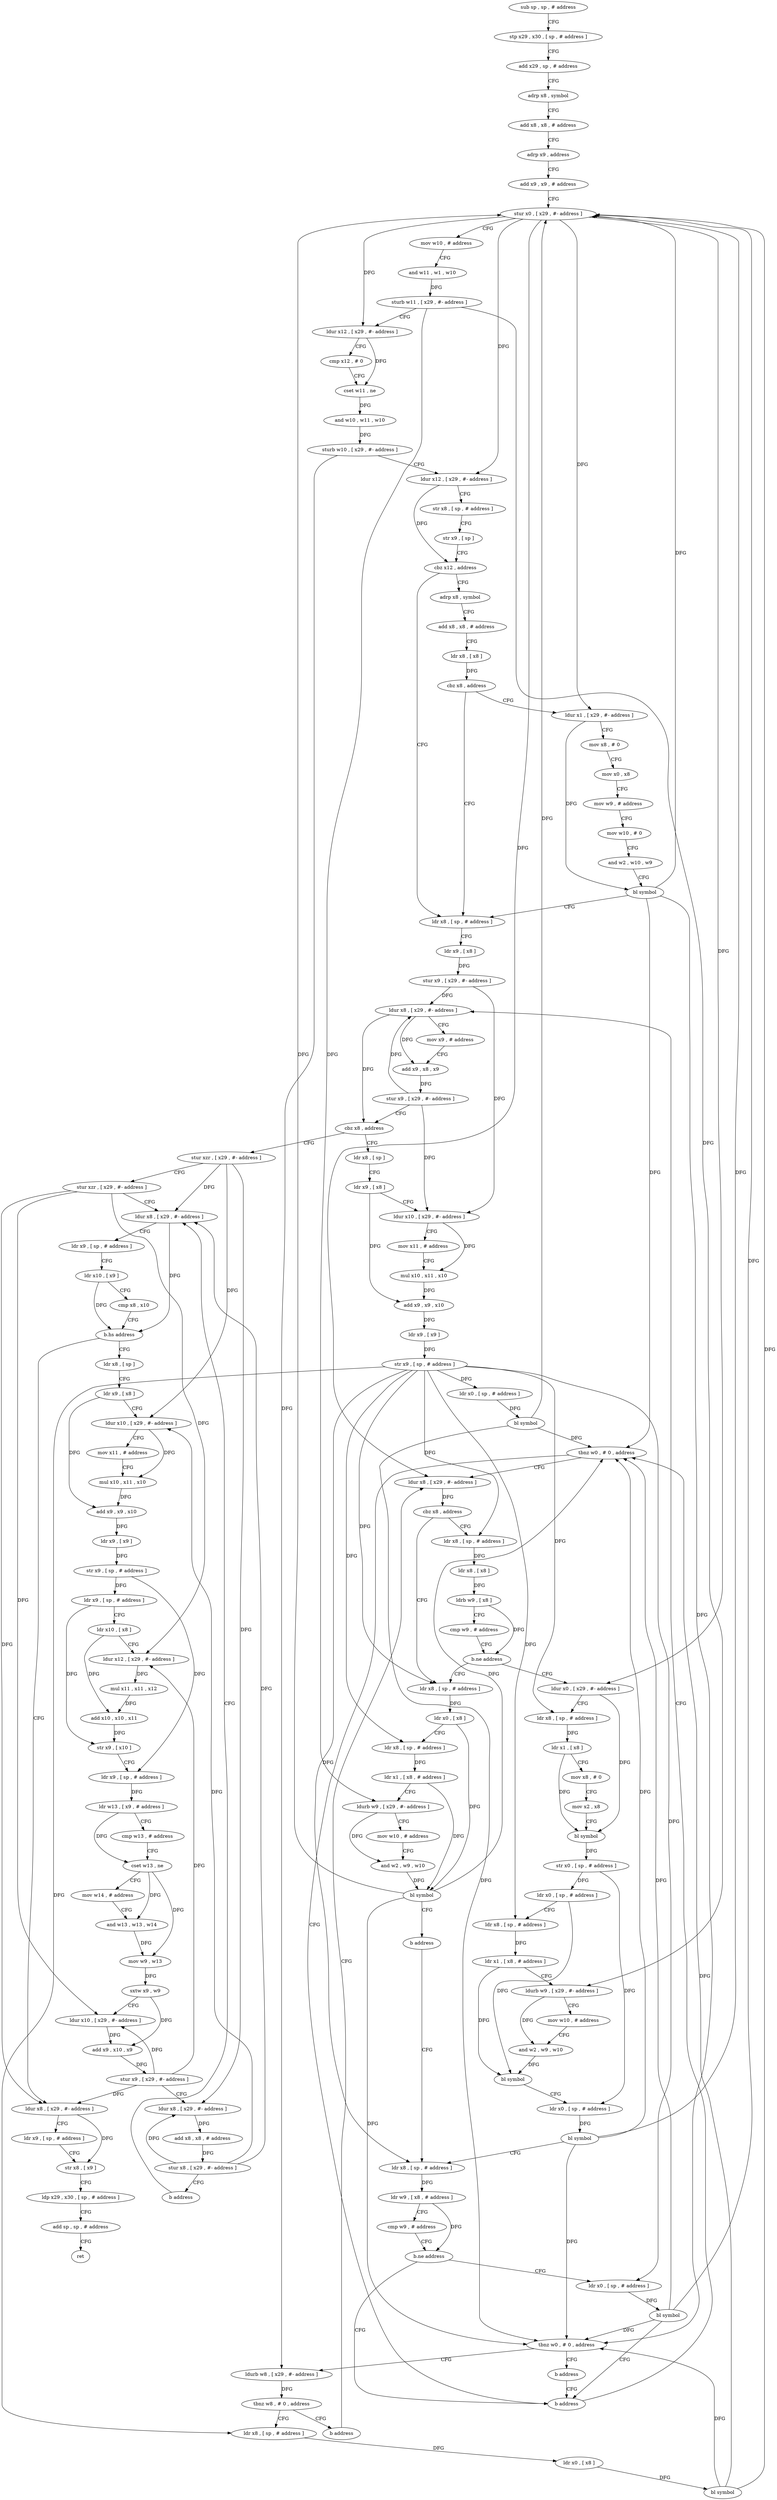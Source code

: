 digraph "func" {
"4220164" [label = "sub sp , sp , # address" ]
"4220168" [label = "stp x29 , x30 , [ sp , # address ]" ]
"4220172" [label = "add x29 , sp , # address" ]
"4220176" [label = "adrp x8 , symbol" ]
"4220180" [label = "add x8 , x8 , # address" ]
"4220184" [label = "adrp x9 , address" ]
"4220188" [label = "add x9 , x9 , # address" ]
"4220192" [label = "stur x0 , [ x29 , #- address ]" ]
"4220196" [label = "mov w10 , # address" ]
"4220200" [label = "and w11 , w1 , w10" ]
"4220204" [label = "sturb w11 , [ x29 , #- address ]" ]
"4220208" [label = "ldur x12 , [ x29 , #- address ]" ]
"4220212" [label = "cmp x12 , # 0" ]
"4220216" [label = "cset w11 , ne" ]
"4220220" [label = "and w10 , w11 , w10" ]
"4220224" [label = "sturb w10 , [ x29 , #- address ]" ]
"4220228" [label = "ldur x12 , [ x29 , #- address ]" ]
"4220232" [label = "str x8 , [ sp , # address ]" ]
"4220236" [label = "str x9 , [ sp ]" ]
"4220240" [label = "cbz x12 , address" ]
"4220288" [label = "ldr x8 , [ sp , # address ]" ]
"4220244" [label = "adrp x8 , symbol" ]
"4220292" [label = "ldr x9 , [ x8 ]" ]
"4220296" [label = "stur x9 , [ x29 , #- address ]" ]
"4220300" [label = "ldur x8 , [ x29 , #- address ]" ]
"4220248" [label = "add x8 , x8 , # address" ]
"4220252" [label = "ldr x8 , [ x8 ]" ]
"4220256" [label = "cbz x8 , address" ]
"4220260" [label = "ldur x1 , [ x29 , #- address ]" ]
"4220552" [label = "stur xzr , [ x29 , #- address ]" ]
"4220556" [label = "stur xzr , [ x29 , #- address ]" ]
"4220560" [label = "ldur x8 , [ x29 , #- address ]" ]
"4220320" [label = "ldr x8 , [ sp ]" ]
"4220324" [label = "ldr x9 , [ x8 ]" ]
"4220328" [label = "ldur x10 , [ x29 , #- address ]" ]
"4220332" [label = "mov x11 , # address" ]
"4220336" [label = "mul x10 , x11 , x10" ]
"4220340" [label = "add x9 , x9 , x10" ]
"4220344" [label = "ldr x9 , [ x9 ]" ]
"4220348" [label = "str x9 , [ sp , # address ]" ]
"4220352" [label = "ldr x0 , [ sp , # address ]" ]
"4220356" [label = "bl symbol" ]
"4220360" [label = "tbnz w0 , # 0 , address" ]
"4220368" [label = "ldurb w8 , [ x29 , #- address ]" ]
"4220364" [label = "b address" ]
"4220264" [label = "mov x8 , # 0" ]
"4220268" [label = "mov x0 , x8" ]
"4220272" [label = "mov w9 , # address" ]
"4220276" [label = "mov w10 , # 0" ]
"4220280" [label = "and w2 , w10 , w9" ]
"4220284" [label = "bl symbol" ]
"4220696" [label = "ldur x8 , [ x29 , #- address ]" ]
"4220700" [label = "ldr x9 , [ sp , # address ]" ]
"4220704" [label = "str x8 , [ x9 ]" ]
"4220708" [label = "ldp x29 , x30 , [ sp , # address ]" ]
"4220712" [label = "add sp , sp , # address" ]
"4220716" [label = "ret" ]
"4220580" [label = "ldr x8 , [ sp ]" ]
"4220584" [label = "ldr x9 , [ x8 ]" ]
"4220588" [label = "ldur x10 , [ x29 , #- address ]" ]
"4220592" [label = "mov x11 , # address" ]
"4220596" [label = "mul x10 , x11 , x10" ]
"4220600" [label = "add x9 , x9 , x10" ]
"4220604" [label = "ldr x9 , [ x9 ]" ]
"4220608" [label = "str x9 , [ sp , # address ]" ]
"4220612" [label = "ldr x9 , [ sp , # address ]" ]
"4220616" [label = "ldr x10 , [ x8 ]" ]
"4220620" [label = "ldur x12 , [ x29 , #- address ]" ]
"4220624" [label = "mul x11 , x11 , x12" ]
"4220628" [label = "add x10 , x10 , x11" ]
"4220632" [label = "str x9 , [ x10 ]" ]
"4220636" [label = "ldr x9 , [ sp , # address ]" ]
"4220640" [label = "ldr w13 , [ x9 , # address ]" ]
"4220644" [label = "cmp w13 , # address" ]
"4220648" [label = "cset w13 , ne" ]
"4220652" [label = "mov w14 , # address" ]
"4220656" [label = "and w13 , w13 , w14" ]
"4220660" [label = "mov w9 , w13" ]
"4220664" [label = "sxtw x9 , w9" ]
"4220668" [label = "ldur x10 , [ x29 , #- address ]" ]
"4220672" [label = "add x9 , x10 , x9" ]
"4220676" [label = "stur x9 , [ x29 , #- address ]" ]
"4220680" [label = "ldur x8 , [ x29 , #- address ]" ]
"4220684" [label = "add x8 , x8 , # address" ]
"4220688" [label = "stur x8 , [ x29 , #- address ]" ]
"4220692" [label = "b address" ]
"4220372" [label = "tbnz w8 , # 0 , address" ]
"4220380" [label = "ldr x8 , [ sp , # address ]" ]
"4220376" [label = "b address" ]
"4220548" [label = "b address" ]
"4220564" [label = "ldr x9 , [ sp , # address ]" ]
"4220568" [label = "ldr x10 , [ x9 ]" ]
"4220572" [label = "cmp x8 , x10" ]
"4220576" [label = "b.hs address" ]
"4220384" [label = "ldr x0 , [ x8 ]" ]
"4220388" [label = "bl symbol" ]
"4220392" [label = "tbnz w0 , # 0 , address" ]
"4220396" [label = "ldur x8 , [ x29 , #- address ]" ]
"4220400" [label = "cbz x8 , address" ]
"4220424" [label = "ldr x8 , [ sp , # address ]" ]
"4220404" [label = "ldr x8 , [ sp , # address ]" ]
"4220304" [label = "mov x9 , # address" ]
"4220308" [label = "add x9 , x8 , x9" ]
"4220312" [label = "stur x9 , [ x29 , #- address ]" ]
"4220316" [label = "cbz x8 , address" ]
"4220428" [label = "ldr x0 , [ x8 ]" ]
"4220432" [label = "ldr x8 , [ sp , # address ]" ]
"4220436" [label = "ldr x1 , [ x8 , # address ]" ]
"4220440" [label = "ldurb w9 , [ x29 , #- address ]" ]
"4220444" [label = "mov w10 , # address" ]
"4220448" [label = "and w2 , w9 , w10" ]
"4220452" [label = "bl symbol" ]
"4220456" [label = "b address" ]
"4220524" [label = "ldr x8 , [ sp , # address ]" ]
"4220408" [label = "ldr x8 , [ x8 ]" ]
"4220412" [label = "ldrb w9 , [ x8 ]" ]
"4220416" [label = "cmp w9 , # address" ]
"4220420" [label = "b.ne address" ]
"4220460" [label = "ldur x0 , [ x29 , #- address ]" ]
"4220528" [label = "ldr w9 , [ x8 , # address ]" ]
"4220532" [label = "cmp w9 , # address" ]
"4220536" [label = "b.ne address" ]
"4220540" [label = "ldr x0 , [ sp , # address ]" ]
"4220464" [label = "ldr x8 , [ sp , # address ]" ]
"4220468" [label = "ldr x1 , [ x8 ]" ]
"4220472" [label = "mov x8 , # 0" ]
"4220476" [label = "mov x2 , x8" ]
"4220480" [label = "bl symbol" ]
"4220484" [label = "str x0 , [ sp , # address ]" ]
"4220488" [label = "ldr x0 , [ sp , # address ]" ]
"4220492" [label = "ldr x8 , [ sp , # address ]" ]
"4220496" [label = "ldr x1 , [ x8 , # address ]" ]
"4220500" [label = "ldurb w9 , [ x29 , #- address ]" ]
"4220504" [label = "mov w10 , # address" ]
"4220508" [label = "and w2 , w9 , w10" ]
"4220512" [label = "bl symbol" ]
"4220516" [label = "ldr x0 , [ sp , # address ]" ]
"4220520" [label = "bl symbol" ]
"4220544" [label = "bl symbol" ]
"4220164" -> "4220168" [ label = "CFG" ]
"4220168" -> "4220172" [ label = "CFG" ]
"4220172" -> "4220176" [ label = "CFG" ]
"4220176" -> "4220180" [ label = "CFG" ]
"4220180" -> "4220184" [ label = "CFG" ]
"4220184" -> "4220188" [ label = "CFG" ]
"4220188" -> "4220192" [ label = "CFG" ]
"4220192" -> "4220196" [ label = "CFG" ]
"4220192" -> "4220208" [ label = "DFG" ]
"4220192" -> "4220228" [ label = "DFG" ]
"4220192" -> "4220260" [ label = "DFG" ]
"4220192" -> "4220396" [ label = "DFG" ]
"4220192" -> "4220460" [ label = "DFG" ]
"4220196" -> "4220200" [ label = "CFG" ]
"4220200" -> "4220204" [ label = "DFG" ]
"4220204" -> "4220208" [ label = "CFG" ]
"4220204" -> "4220440" [ label = "DFG" ]
"4220204" -> "4220500" [ label = "DFG" ]
"4220208" -> "4220212" [ label = "CFG" ]
"4220208" -> "4220216" [ label = "DFG" ]
"4220212" -> "4220216" [ label = "CFG" ]
"4220216" -> "4220220" [ label = "DFG" ]
"4220220" -> "4220224" [ label = "DFG" ]
"4220224" -> "4220228" [ label = "CFG" ]
"4220224" -> "4220368" [ label = "DFG" ]
"4220228" -> "4220232" [ label = "CFG" ]
"4220228" -> "4220240" [ label = "DFG" ]
"4220232" -> "4220236" [ label = "CFG" ]
"4220236" -> "4220240" [ label = "CFG" ]
"4220240" -> "4220288" [ label = "CFG" ]
"4220240" -> "4220244" [ label = "CFG" ]
"4220288" -> "4220292" [ label = "CFG" ]
"4220244" -> "4220248" [ label = "CFG" ]
"4220292" -> "4220296" [ label = "DFG" ]
"4220296" -> "4220300" [ label = "DFG" ]
"4220296" -> "4220328" [ label = "DFG" ]
"4220300" -> "4220304" [ label = "CFG" ]
"4220300" -> "4220308" [ label = "DFG" ]
"4220300" -> "4220316" [ label = "DFG" ]
"4220248" -> "4220252" [ label = "CFG" ]
"4220252" -> "4220256" [ label = "DFG" ]
"4220256" -> "4220288" [ label = "CFG" ]
"4220256" -> "4220260" [ label = "CFG" ]
"4220260" -> "4220264" [ label = "CFG" ]
"4220260" -> "4220284" [ label = "DFG" ]
"4220552" -> "4220556" [ label = "CFG" ]
"4220552" -> "4220560" [ label = "DFG" ]
"4220552" -> "4220588" [ label = "DFG" ]
"4220552" -> "4220680" [ label = "DFG" ]
"4220556" -> "4220560" [ label = "CFG" ]
"4220556" -> "4220696" [ label = "DFG" ]
"4220556" -> "4220620" [ label = "DFG" ]
"4220556" -> "4220668" [ label = "DFG" ]
"4220560" -> "4220564" [ label = "CFG" ]
"4220560" -> "4220576" [ label = "DFG" ]
"4220320" -> "4220324" [ label = "CFG" ]
"4220324" -> "4220328" [ label = "CFG" ]
"4220324" -> "4220340" [ label = "DFG" ]
"4220328" -> "4220332" [ label = "CFG" ]
"4220328" -> "4220336" [ label = "DFG" ]
"4220332" -> "4220336" [ label = "CFG" ]
"4220336" -> "4220340" [ label = "DFG" ]
"4220340" -> "4220344" [ label = "DFG" ]
"4220344" -> "4220348" [ label = "DFG" ]
"4220348" -> "4220352" [ label = "DFG" ]
"4220348" -> "4220380" [ label = "DFG" ]
"4220348" -> "4220424" [ label = "DFG" ]
"4220348" -> "4220432" [ label = "DFG" ]
"4220348" -> "4220404" [ label = "DFG" ]
"4220348" -> "4220524" [ label = "DFG" ]
"4220348" -> "4220464" [ label = "DFG" ]
"4220348" -> "4220492" [ label = "DFG" ]
"4220348" -> "4220540" [ label = "DFG" ]
"4220352" -> "4220356" [ label = "DFG" ]
"4220356" -> "4220360" [ label = "DFG" ]
"4220356" -> "4220192" [ label = "DFG" ]
"4220356" -> "4220392" [ label = "DFG" ]
"4220360" -> "4220368" [ label = "CFG" ]
"4220360" -> "4220364" [ label = "CFG" ]
"4220368" -> "4220372" [ label = "DFG" ]
"4220364" -> "4220548" [ label = "CFG" ]
"4220264" -> "4220268" [ label = "CFG" ]
"4220268" -> "4220272" [ label = "CFG" ]
"4220272" -> "4220276" [ label = "CFG" ]
"4220276" -> "4220280" [ label = "CFG" ]
"4220280" -> "4220284" [ label = "CFG" ]
"4220284" -> "4220288" [ label = "CFG" ]
"4220284" -> "4220192" [ label = "DFG" ]
"4220284" -> "4220360" [ label = "DFG" ]
"4220284" -> "4220392" [ label = "DFG" ]
"4220696" -> "4220700" [ label = "CFG" ]
"4220696" -> "4220704" [ label = "DFG" ]
"4220700" -> "4220704" [ label = "CFG" ]
"4220704" -> "4220708" [ label = "CFG" ]
"4220708" -> "4220712" [ label = "CFG" ]
"4220712" -> "4220716" [ label = "CFG" ]
"4220580" -> "4220584" [ label = "CFG" ]
"4220584" -> "4220588" [ label = "CFG" ]
"4220584" -> "4220600" [ label = "DFG" ]
"4220588" -> "4220592" [ label = "CFG" ]
"4220588" -> "4220596" [ label = "DFG" ]
"4220592" -> "4220596" [ label = "CFG" ]
"4220596" -> "4220600" [ label = "DFG" ]
"4220600" -> "4220604" [ label = "DFG" ]
"4220604" -> "4220608" [ label = "DFG" ]
"4220608" -> "4220612" [ label = "DFG" ]
"4220608" -> "4220636" [ label = "DFG" ]
"4220612" -> "4220616" [ label = "CFG" ]
"4220612" -> "4220632" [ label = "DFG" ]
"4220616" -> "4220620" [ label = "CFG" ]
"4220616" -> "4220628" [ label = "DFG" ]
"4220620" -> "4220624" [ label = "DFG" ]
"4220624" -> "4220628" [ label = "DFG" ]
"4220628" -> "4220632" [ label = "DFG" ]
"4220632" -> "4220636" [ label = "CFG" ]
"4220636" -> "4220640" [ label = "DFG" ]
"4220640" -> "4220644" [ label = "CFG" ]
"4220640" -> "4220648" [ label = "DFG" ]
"4220644" -> "4220648" [ label = "CFG" ]
"4220648" -> "4220652" [ label = "CFG" ]
"4220648" -> "4220656" [ label = "DFG" ]
"4220648" -> "4220660" [ label = "DFG" ]
"4220652" -> "4220656" [ label = "CFG" ]
"4220656" -> "4220660" [ label = "DFG" ]
"4220660" -> "4220664" [ label = "DFG" ]
"4220664" -> "4220668" [ label = "CFG" ]
"4220664" -> "4220672" [ label = "DFG" ]
"4220668" -> "4220672" [ label = "DFG" ]
"4220672" -> "4220676" [ label = "DFG" ]
"4220676" -> "4220680" [ label = "CFG" ]
"4220676" -> "4220696" [ label = "DFG" ]
"4220676" -> "4220620" [ label = "DFG" ]
"4220676" -> "4220668" [ label = "DFG" ]
"4220680" -> "4220684" [ label = "DFG" ]
"4220684" -> "4220688" [ label = "DFG" ]
"4220688" -> "4220692" [ label = "CFG" ]
"4220688" -> "4220560" [ label = "DFG" ]
"4220688" -> "4220588" [ label = "DFG" ]
"4220688" -> "4220680" [ label = "DFG" ]
"4220692" -> "4220560" [ label = "CFG" ]
"4220372" -> "4220380" [ label = "CFG" ]
"4220372" -> "4220376" [ label = "CFG" ]
"4220380" -> "4220384" [ label = "DFG" ]
"4220376" -> "4220396" [ label = "CFG" ]
"4220548" -> "4220300" [ label = "CFG" ]
"4220564" -> "4220568" [ label = "CFG" ]
"4220568" -> "4220572" [ label = "CFG" ]
"4220568" -> "4220576" [ label = "DFG" ]
"4220572" -> "4220576" [ label = "CFG" ]
"4220576" -> "4220696" [ label = "CFG" ]
"4220576" -> "4220580" [ label = "CFG" ]
"4220384" -> "4220388" [ label = "DFG" ]
"4220388" -> "4220392" [ label = "DFG" ]
"4220388" -> "4220192" [ label = "DFG" ]
"4220388" -> "4220360" [ label = "DFG" ]
"4220392" -> "4220548" [ label = "CFG" ]
"4220392" -> "4220396" [ label = "CFG" ]
"4220396" -> "4220400" [ label = "DFG" ]
"4220400" -> "4220424" [ label = "CFG" ]
"4220400" -> "4220404" [ label = "CFG" ]
"4220424" -> "4220428" [ label = "DFG" ]
"4220404" -> "4220408" [ label = "DFG" ]
"4220304" -> "4220308" [ label = "CFG" ]
"4220308" -> "4220312" [ label = "DFG" ]
"4220312" -> "4220316" [ label = "CFG" ]
"4220312" -> "4220300" [ label = "DFG" ]
"4220312" -> "4220328" [ label = "DFG" ]
"4220316" -> "4220552" [ label = "CFG" ]
"4220316" -> "4220320" [ label = "CFG" ]
"4220428" -> "4220432" [ label = "CFG" ]
"4220428" -> "4220452" [ label = "DFG" ]
"4220432" -> "4220436" [ label = "DFG" ]
"4220436" -> "4220440" [ label = "CFG" ]
"4220436" -> "4220452" [ label = "DFG" ]
"4220440" -> "4220444" [ label = "CFG" ]
"4220440" -> "4220448" [ label = "DFG" ]
"4220444" -> "4220448" [ label = "CFG" ]
"4220448" -> "4220452" [ label = "DFG" ]
"4220452" -> "4220456" [ label = "CFG" ]
"4220452" -> "4220192" [ label = "DFG" ]
"4220452" -> "4220360" [ label = "DFG" ]
"4220452" -> "4220392" [ label = "DFG" ]
"4220456" -> "4220524" [ label = "CFG" ]
"4220524" -> "4220528" [ label = "DFG" ]
"4220408" -> "4220412" [ label = "DFG" ]
"4220412" -> "4220416" [ label = "CFG" ]
"4220412" -> "4220420" [ label = "DFG" ]
"4220416" -> "4220420" [ label = "CFG" ]
"4220420" -> "4220460" [ label = "CFG" ]
"4220420" -> "4220424" [ label = "CFG" ]
"4220460" -> "4220464" [ label = "CFG" ]
"4220460" -> "4220480" [ label = "DFG" ]
"4220528" -> "4220532" [ label = "CFG" ]
"4220528" -> "4220536" [ label = "DFG" ]
"4220532" -> "4220536" [ label = "CFG" ]
"4220536" -> "4220548" [ label = "CFG" ]
"4220536" -> "4220540" [ label = "CFG" ]
"4220540" -> "4220544" [ label = "DFG" ]
"4220464" -> "4220468" [ label = "DFG" ]
"4220468" -> "4220472" [ label = "CFG" ]
"4220468" -> "4220480" [ label = "DFG" ]
"4220472" -> "4220476" [ label = "CFG" ]
"4220476" -> "4220480" [ label = "CFG" ]
"4220480" -> "4220484" [ label = "DFG" ]
"4220484" -> "4220488" [ label = "DFG" ]
"4220484" -> "4220516" [ label = "DFG" ]
"4220488" -> "4220492" [ label = "CFG" ]
"4220488" -> "4220512" [ label = "DFG" ]
"4220492" -> "4220496" [ label = "DFG" ]
"4220496" -> "4220500" [ label = "CFG" ]
"4220496" -> "4220512" [ label = "DFG" ]
"4220500" -> "4220504" [ label = "CFG" ]
"4220500" -> "4220508" [ label = "DFG" ]
"4220504" -> "4220508" [ label = "CFG" ]
"4220508" -> "4220512" [ label = "DFG" ]
"4220512" -> "4220516" [ label = "CFG" ]
"4220516" -> "4220520" [ label = "DFG" ]
"4220520" -> "4220524" [ label = "CFG" ]
"4220520" -> "4220192" [ label = "DFG" ]
"4220520" -> "4220360" [ label = "DFG" ]
"4220520" -> "4220392" [ label = "DFG" ]
"4220544" -> "4220548" [ label = "CFG" ]
"4220544" -> "4220192" [ label = "DFG" ]
"4220544" -> "4220360" [ label = "DFG" ]
"4220544" -> "4220392" [ label = "DFG" ]
}
